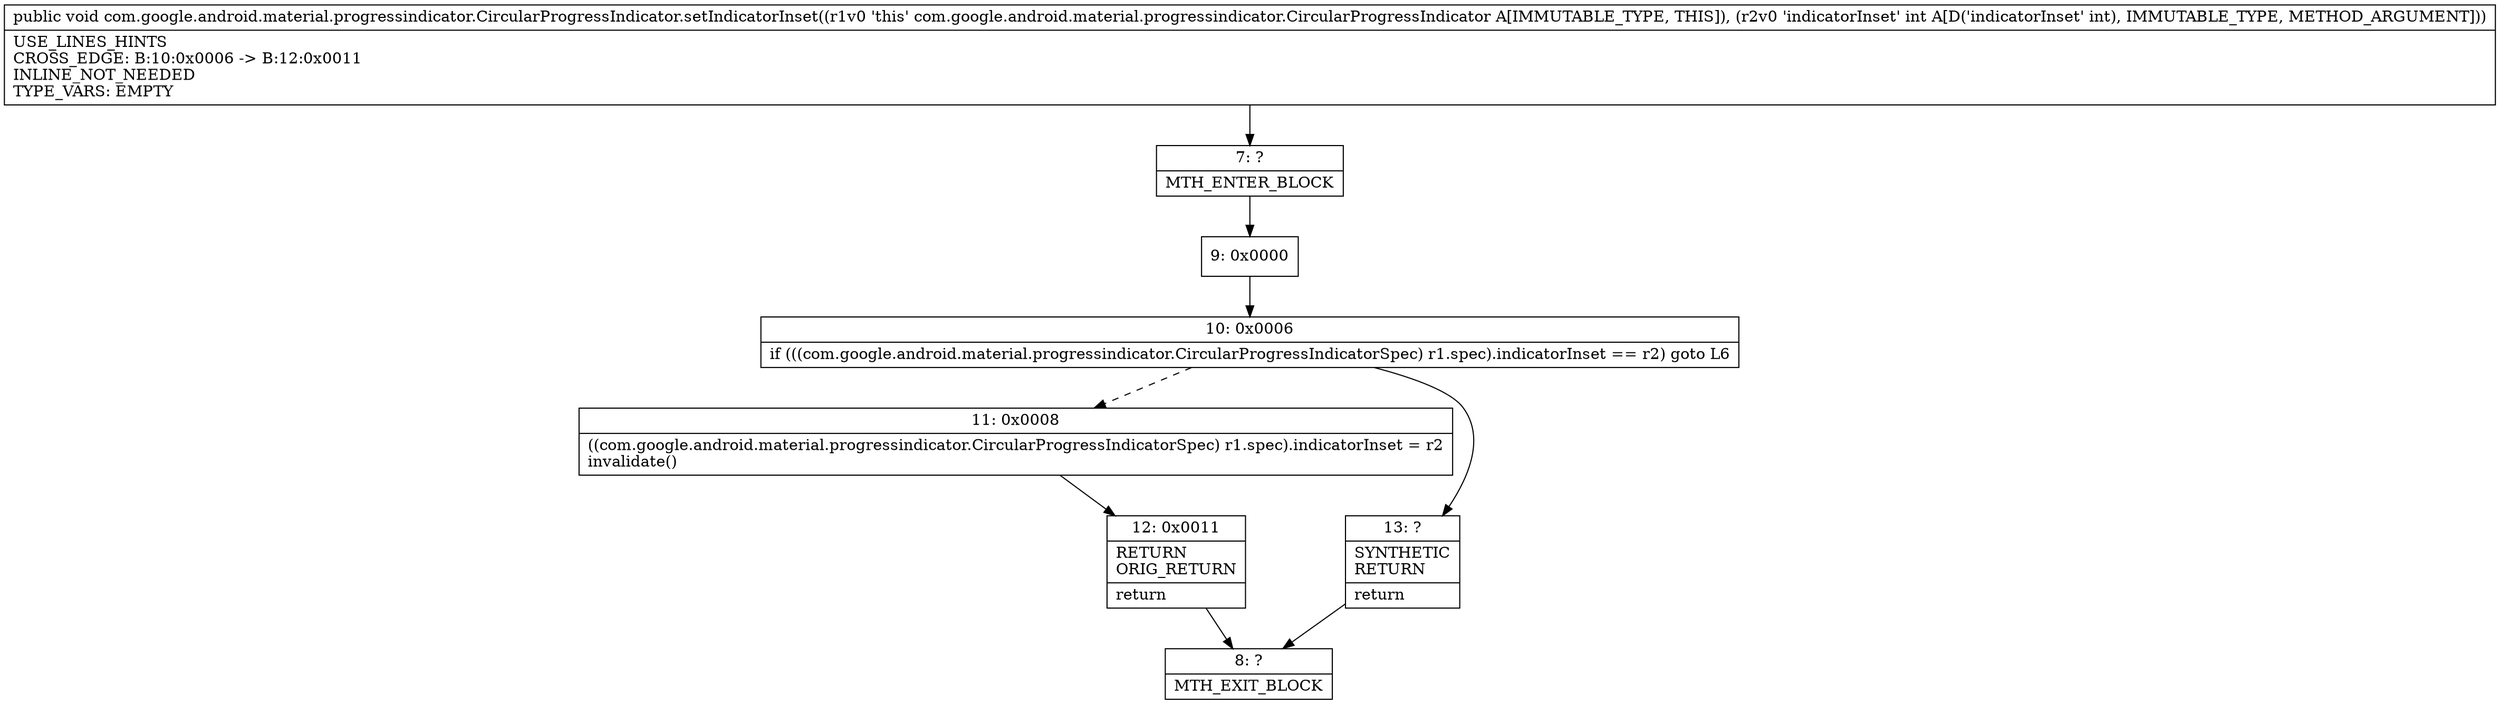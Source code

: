 digraph "CFG forcom.google.android.material.progressindicator.CircularProgressIndicator.setIndicatorInset(I)V" {
Node_7 [shape=record,label="{7\:\ ?|MTH_ENTER_BLOCK\l}"];
Node_9 [shape=record,label="{9\:\ 0x0000}"];
Node_10 [shape=record,label="{10\:\ 0x0006|if (((com.google.android.material.progressindicator.CircularProgressIndicatorSpec) r1.spec).indicatorInset == r2) goto L6\l}"];
Node_11 [shape=record,label="{11\:\ 0x0008|((com.google.android.material.progressindicator.CircularProgressIndicatorSpec) r1.spec).indicatorInset = r2\linvalidate()\l}"];
Node_12 [shape=record,label="{12\:\ 0x0011|RETURN\lORIG_RETURN\l|return\l}"];
Node_8 [shape=record,label="{8\:\ ?|MTH_EXIT_BLOCK\l}"];
Node_13 [shape=record,label="{13\:\ ?|SYNTHETIC\lRETURN\l|return\l}"];
MethodNode[shape=record,label="{public void com.google.android.material.progressindicator.CircularProgressIndicator.setIndicatorInset((r1v0 'this' com.google.android.material.progressindicator.CircularProgressIndicator A[IMMUTABLE_TYPE, THIS]), (r2v0 'indicatorInset' int A[D('indicatorInset' int), IMMUTABLE_TYPE, METHOD_ARGUMENT]))  | USE_LINES_HINTS\lCROSS_EDGE: B:10:0x0006 \-\> B:12:0x0011\lINLINE_NOT_NEEDED\lTYPE_VARS: EMPTY\l}"];
MethodNode -> Node_7;Node_7 -> Node_9;
Node_9 -> Node_10;
Node_10 -> Node_11[style=dashed];
Node_10 -> Node_13;
Node_11 -> Node_12;
Node_12 -> Node_8;
Node_13 -> Node_8;
}

